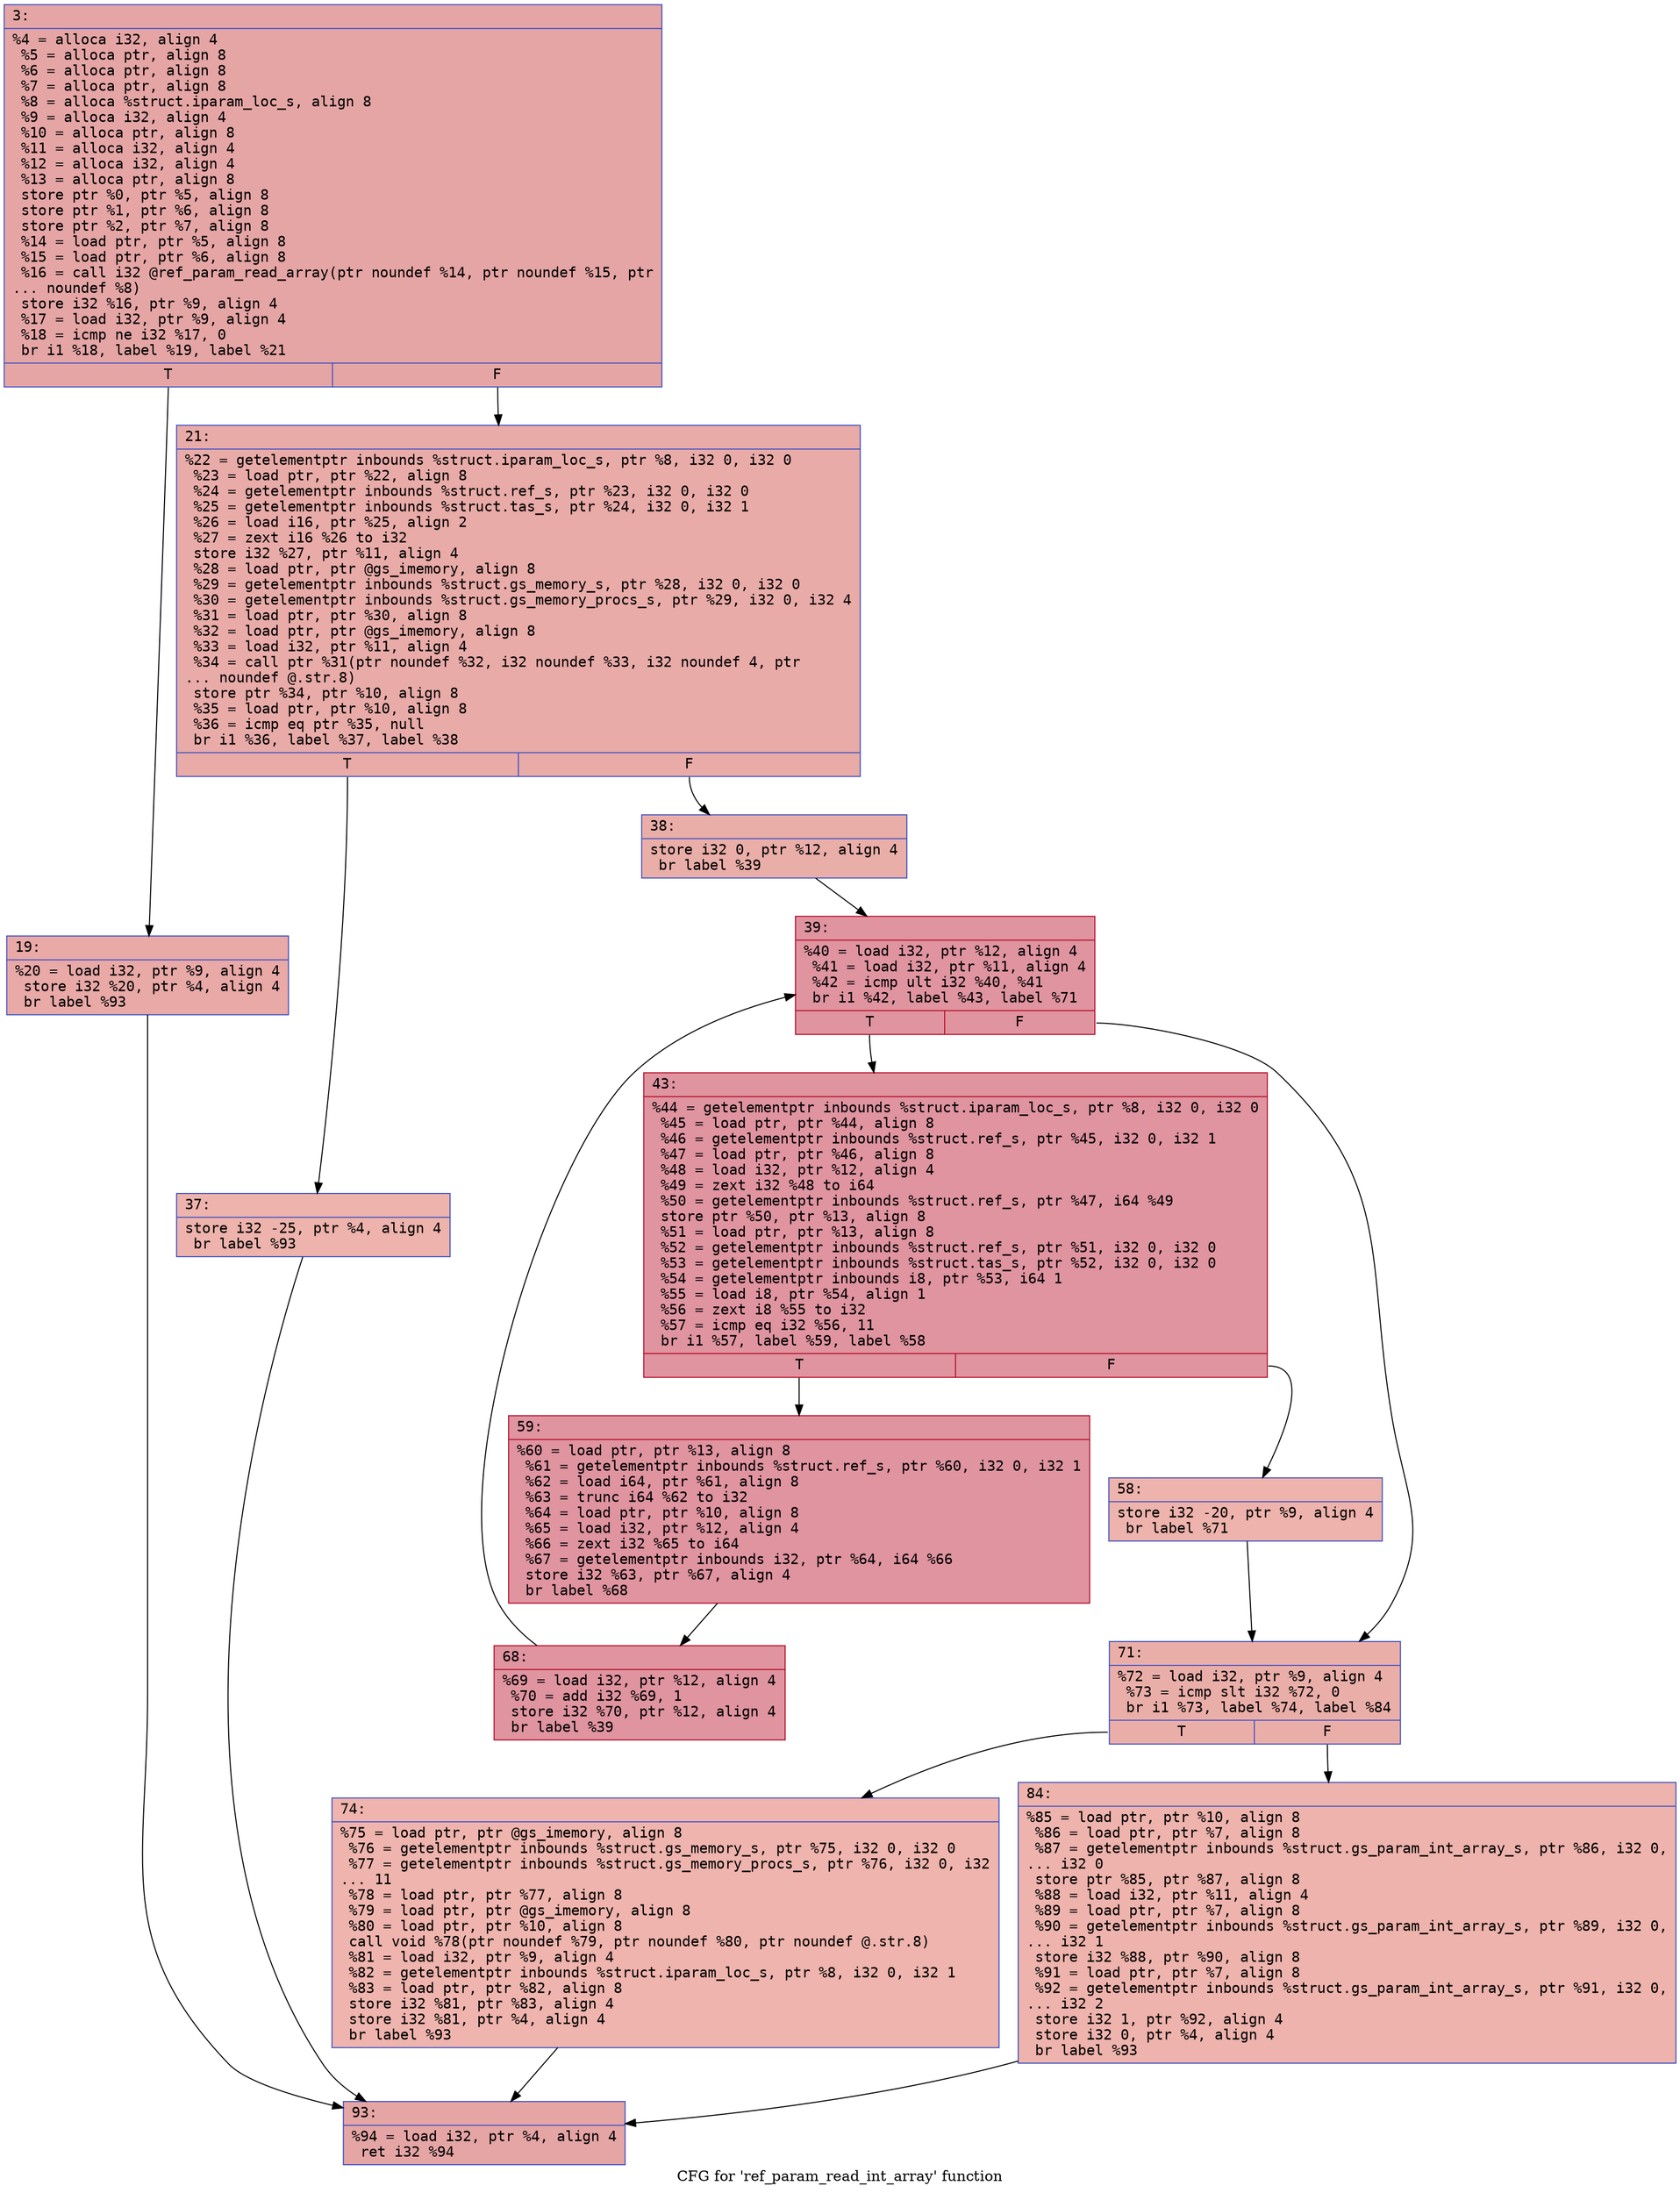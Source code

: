 digraph "CFG for 'ref_param_read_int_array' function" {
	label="CFG for 'ref_param_read_int_array' function";

	Node0x6000017a9d60 [shape=record,color="#3d50c3ff", style=filled, fillcolor="#c5333470" fontname="Courier",label="{3:\l|  %4 = alloca i32, align 4\l  %5 = alloca ptr, align 8\l  %6 = alloca ptr, align 8\l  %7 = alloca ptr, align 8\l  %8 = alloca %struct.iparam_loc_s, align 8\l  %9 = alloca i32, align 4\l  %10 = alloca ptr, align 8\l  %11 = alloca i32, align 4\l  %12 = alloca i32, align 4\l  %13 = alloca ptr, align 8\l  store ptr %0, ptr %5, align 8\l  store ptr %1, ptr %6, align 8\l  store ptr %2, ptr %7, align 8\l  %14 = load ptr, ptr %5, align 8\l  %15 = load ptr, ptr %6, align 8\l  %16 = call i32 @ref_param_read_array(ptr noundef %14, ptr noundef %15, ptr\l... noundef %8)\l  store i32 %16, ptr %9, align 4\l  %17 = load i32, ptr %9, align 4\l  %18 = icmp ne i32 %17, 0\l  br i1 %18, label %19, label %21\l|{<s0>T|<s1>F}}"];
	Node0x6000017a9d60:s0 -> Node0x6000017a9db0[tooltip="3 -> 19\nProbability 62.50%" ];
	Node0x6000017a9d60:s1 -> Node0x6000017a9e00[tooltip="3 -> 21\nProbability 37.50%" ];
	Node0x6000017a9db0 [shape=record,color="#3d50c3ff", style=filled, fillcolor="#ca3b3770" fontname="Courier",label="{19:\l|  %20 = load i32, ptr %9, align 4\l  store i32 %20, ptr %4, align 4\l  br label %93\l}"];
	Node0x6000017a9db0 -> Node0x6000017aa170[tooltip="19 -> 93\nProbability 100.00%" ];
	Node0x6000017a9e00 [shape=record,color="#3d50c3ff", style=filled, fillcolor="#cc403a70" fontname="Courier",label="{21:\l|  %22 = getelementptr inbounds %struct.iparam_loc_s, ptr %8, i32 0, i32 0\l  %23 = load ptr, ptr %22, align 8\l  %24 = getelementptr inbounds %struct.ref_s, ptr %23, i32 0, i32 0\l  %25 = getelementptr inbounds %struct.tas_s, ptr %24, i32 0, i32 1\l  %26 = load i16, ptr %25, align 2\l  %27 = zext i16 %26 to i32\l  store i32 %27, ptr %11, align 4\l  %28 = load ptr, ptr @gs_imemory, align 8\l  %29 = getelementptr inbounds %struct.gs_memory_s, ptr %28, i32 0, i32 0\l  %30 = getelementptr inbounds %struct.gs_memory_procs_s, ptr %29, i32 0, i32 4\l  %31 = load ptr, ptr %30, align 8\l  %32 = load ptr, ptr @gs_imemory, align 8\l  %33 = load i32, ptr %11, align 4\l  %34 = call ptr %31(ptr noundef %32, i32 noundef %33, i32 noundef 4, ptr\l... noundef @.str.8)\l  store ptr %34, ptr %10, align 8\l  %35 = load ptr, ptr %10, align 8\l  %36 = icmp eq ptr %35, null\l  br i1 %36, label %37, label %38\l|{<s0>T|<s1>F}}"];
	Node0x6000017a9e00:s0 -> Node0x6000017a9e50[tooltip="21 -> 37\nProbability 37.50%" ];
	Node0x6000017a9e00:s1 -> Node0x6000017a9ea0[tooltip="21 -> 38\nProbability 62.50%" ];
	Node0x6000017a9e50 [shape=record,color="#3d50c3ff", style=filled, fillcolor="#d6524470" fontname="Courier",label="{37:\l|  store i32 -25, ptr %4, align 4\l  br label %93\l}"];
	Node0x6000017a9e50 -> Node0x6000017aa170[tooltip="37 -> 93\nProbability 100.00%" ];
	Node0x6000017a9ea0 [shape=record,color="#3d50c3ff", style=filled, fillcolor="#d0473d70" fontname="Courier",label="{38:\l|  store i32 0, ptr %12, align 4\l  br label %39\l}"];
	Node0x6000017a9ea0 -> Node0x6000017a9ef0[tooltip="38 -> 39\nProbability 100.00%" ];
	Node0x6000017a9ef0 [shape=record,color="#b70d28ff", style=filled, fillcolor="#b70d2870" fontname="Courier",label="{39:\l|  %40 = load i32, ptr %12, align 4\l  %41 = load i32, ptr %11, align 4\l  %42 = icmp ult i32 %40, %41\l  br i1 %42, label %43, label %71\l|{<s0>T|<s1>F}}"];
	Node0x6000017a9ef0:s0 -> Node0x6000017a9f40[tooltip="39 -> 43\nProbability 96.88%" ];
	Node0x6000017a9ef0:s1 -> Node0x6000017aa080[tooltip="39 -> 71\nProbability 3.12%" ];
	Node0x6000017a9f40 [shape=record,color="#b70d28ff", style=filled, fillcolor="#b70d2870" fontname="Courier",label="{43:\l|  %44 = getelementptr inbounds %struct.iparam_loc_s, ptr %8, i32 0, i32 0\l  %45 = load ptr, ptr %44, align 8\l  %46 = getelementptr inbounds %struct.ref_s, ptr %45, i32 0, i32 1\l  %47 = load ptr, ptr %46, align 8\l  %48 = load i32, ptr %12, align 4\l  %49 = zext i32 %48 to i64\l  %50 = getelementptr inbounds %struct.ref_s, ptr %47, i64 %49\l  store ptr %50, ptr %13, align 8\l  %51 = load ptr, ptr %13, align 8\l  %52 = getelementptr inbounds %struct.ref_s, ptr %51, i32 0, i32 0\l  %53 = getelementptr inbounds %struct.tas_s, ptr %52, i32 0, i32 0\l  %54 = getelementptr inbounds i8, ptr %53, i64 1\l  %55 = load i8, ptr %54, align 1\l  %56 = zext i8 %55 to i32\l  %57 = icmp eq i32 %56, 11\l  br i1 %57, label %59, label %58\l|{<s0>T|<s1>F}}"];
	Node0x6000017a9f40:s0 -> Node0x6000017a9fe0[tooltip="43 -> 59\nProbability 96.88%" ];
	Node0x6000017a9f40:s1 -> Node0x6000017a9f90[tooltip="43 -> 58\nProbability 3.12%" ];
	Node0x6000017a9f90 [shape=record,color="#3d50c3ff", style=filled, fillcolor="#d6524470" fontname="Courier",label="{58:\l|  store i32 -20, ptr %9, align 4\l  br label %71\l}"];
	Node0x6000017a9f90 -> Node0x6000017aa080[tooltip="58 -> 71\nProbability 100.00%" ];
	Node0x6000017a9fe0 [shape=record,color="#b70d28ff", style=filled, fillcolor="#b70d2870" fontname="Courier",label="{59:\l|  %60 = load ptr, ptr %13, align 8\l  %61 = getelementptr inbounds %struct.ref_s, ptr %60, i32 0, i32 1\l  %62 = load i64, ptr %61, align 8\l  %63 = trunc i64 %62 to i32\l  %64 = load ptr, ptr %10, align 8\l  %65 = load i32, ptr %12, align 4\l  %66 = zext i32 %65 to i64\l  %67 = getelementptr inbounds i32, ptr %64, i64 %66\l  store i32 %63, ptr %67, align 4\l  br label %68\l}"];
	Node0x6000017a9fe0 -> Node0x6000017aa030[tooltip="59 -> 68\nProbability 100.00%" ];
	Node0x6000017aa030 [shape=record,color="#b70d28ff", style=filled, fillcolor="#b70d2870" fontname="Courier",label="{68:\l|  %69 = load i32, ptr %12, align 4\l  %70 = add i32 %69, 1\l  store i32 %70, ptr %12, align 4\l  br label %39\l}"];
	Node0x6000017aa030 -> Node0x6000017a9ef0[tooltip="68 -> 39\nProbability 100.00%" ];
	Node0x6000017aa080 [shape=record,color="#3d50c3ff", style=filled, fillcolor="#d0473d70" fontname="Courier",label="{71:\l|  %72 = load i32, ptr %9, align 4\l  %73 = icmp slt i32 %72, 0\l  br i1 %73, label %74, label %84\l|{<s0>T|<s1>F}}"];
	Node0x6000017aa080:s0 -> Node0x6000017aa0d0[tooltip="71 -> 74\nProbability 37.50%" ];
	Node0x6000017aa080:s1 -> Node0x6000017aa120[tooltip="71 -> 84\nProbability 62.50%" ];
	Node0x6000017aa0d0 [shape=record,color="#3d50c3ff", style=filled, fillcolor="#d8564670" fontname="Courier",label="{74:\l|  %75 = load ptr, ptr @gs_imemory, align 8\l  %76 = getelementptr inbounds %struct.gs_memory_s, ptr %75, i32 0, i32 0\l  %77 = getelementptr inbounds %struct.gs_memory_procs_s, ptr %76, i32 0, i32\l... 11\l  %78 = load ptr, ptr %77, align 8\l  %79 = load ptr, ptr @gs_imemory, align 8\l  %80 = load ptr, ptr %10, align 8\l  call void %78(ptr noundef %79, ptr noundef %80, ptr noundef @.str.8)\l  %81 = load i32, ptr %9, align 4\l  %82 = getelementptr inbounds %struct.iparam_loc_s, ptr %8, i32 0, i32 1\l  %83 = load ptr, ptr %82, align 8\l  store i32 %81, ptr %83, align 4\l  store i32 %81, ptr %4, align 4\l  br label %93\l}"];
	Node0x6000017aa0d0 -> Node0x6000017aa170[tooltip="74 -> 93\nProbability 100.00%" ];
	Node0x6000017aa120 [shape=record,color="#3d50c3ff", style=filled, fillcolor="#d6524470" fontname="Courier",label="{84:\l|  %85 = load ptr, ptr %10, align 8\l  %86 = load ptr, ptr %7, align 8\l  %87 = getelementptr inbounds %struct.gs_param_int_array_s, ptr %86, i32 0,\l... i32 0\l  store ptr %85, ptr %87, align 8\l  %88 = load i32, ptr %11, align 4\l  %89 = load ptr, ptr %7, align 8\l  %90 = getelementptr inbounds %struct.gs_param_int_array_s, ptr %89, i32 0,\l... i32 1\l  store i32 %88, ptr %90, align 8\l  %91 = load ptr, ptr %7, align 8\l  %92 = getelementptr inbounds %struct.gs_param_int_array_s, ptr %91, i32 0,\l... i32 2\l  store i32 1, ptr %92, align 4\l  store i32 0, ptr %4, align 4\l  br label %93\l}"];
	Node0x6000017aa120 -> Node0x6000017aa170[tooltip="84 -> 93\nProbability 100.00%" ];
	Node0x6000017aa170 [shape=record,color="#3d50c3ff", style=filled, fillcolor="#c5333470" fontname="Courier",label="{93:\l|  %94 = load i32, ptr %4, align 4\l  ret i32 %94\l}"];
}
